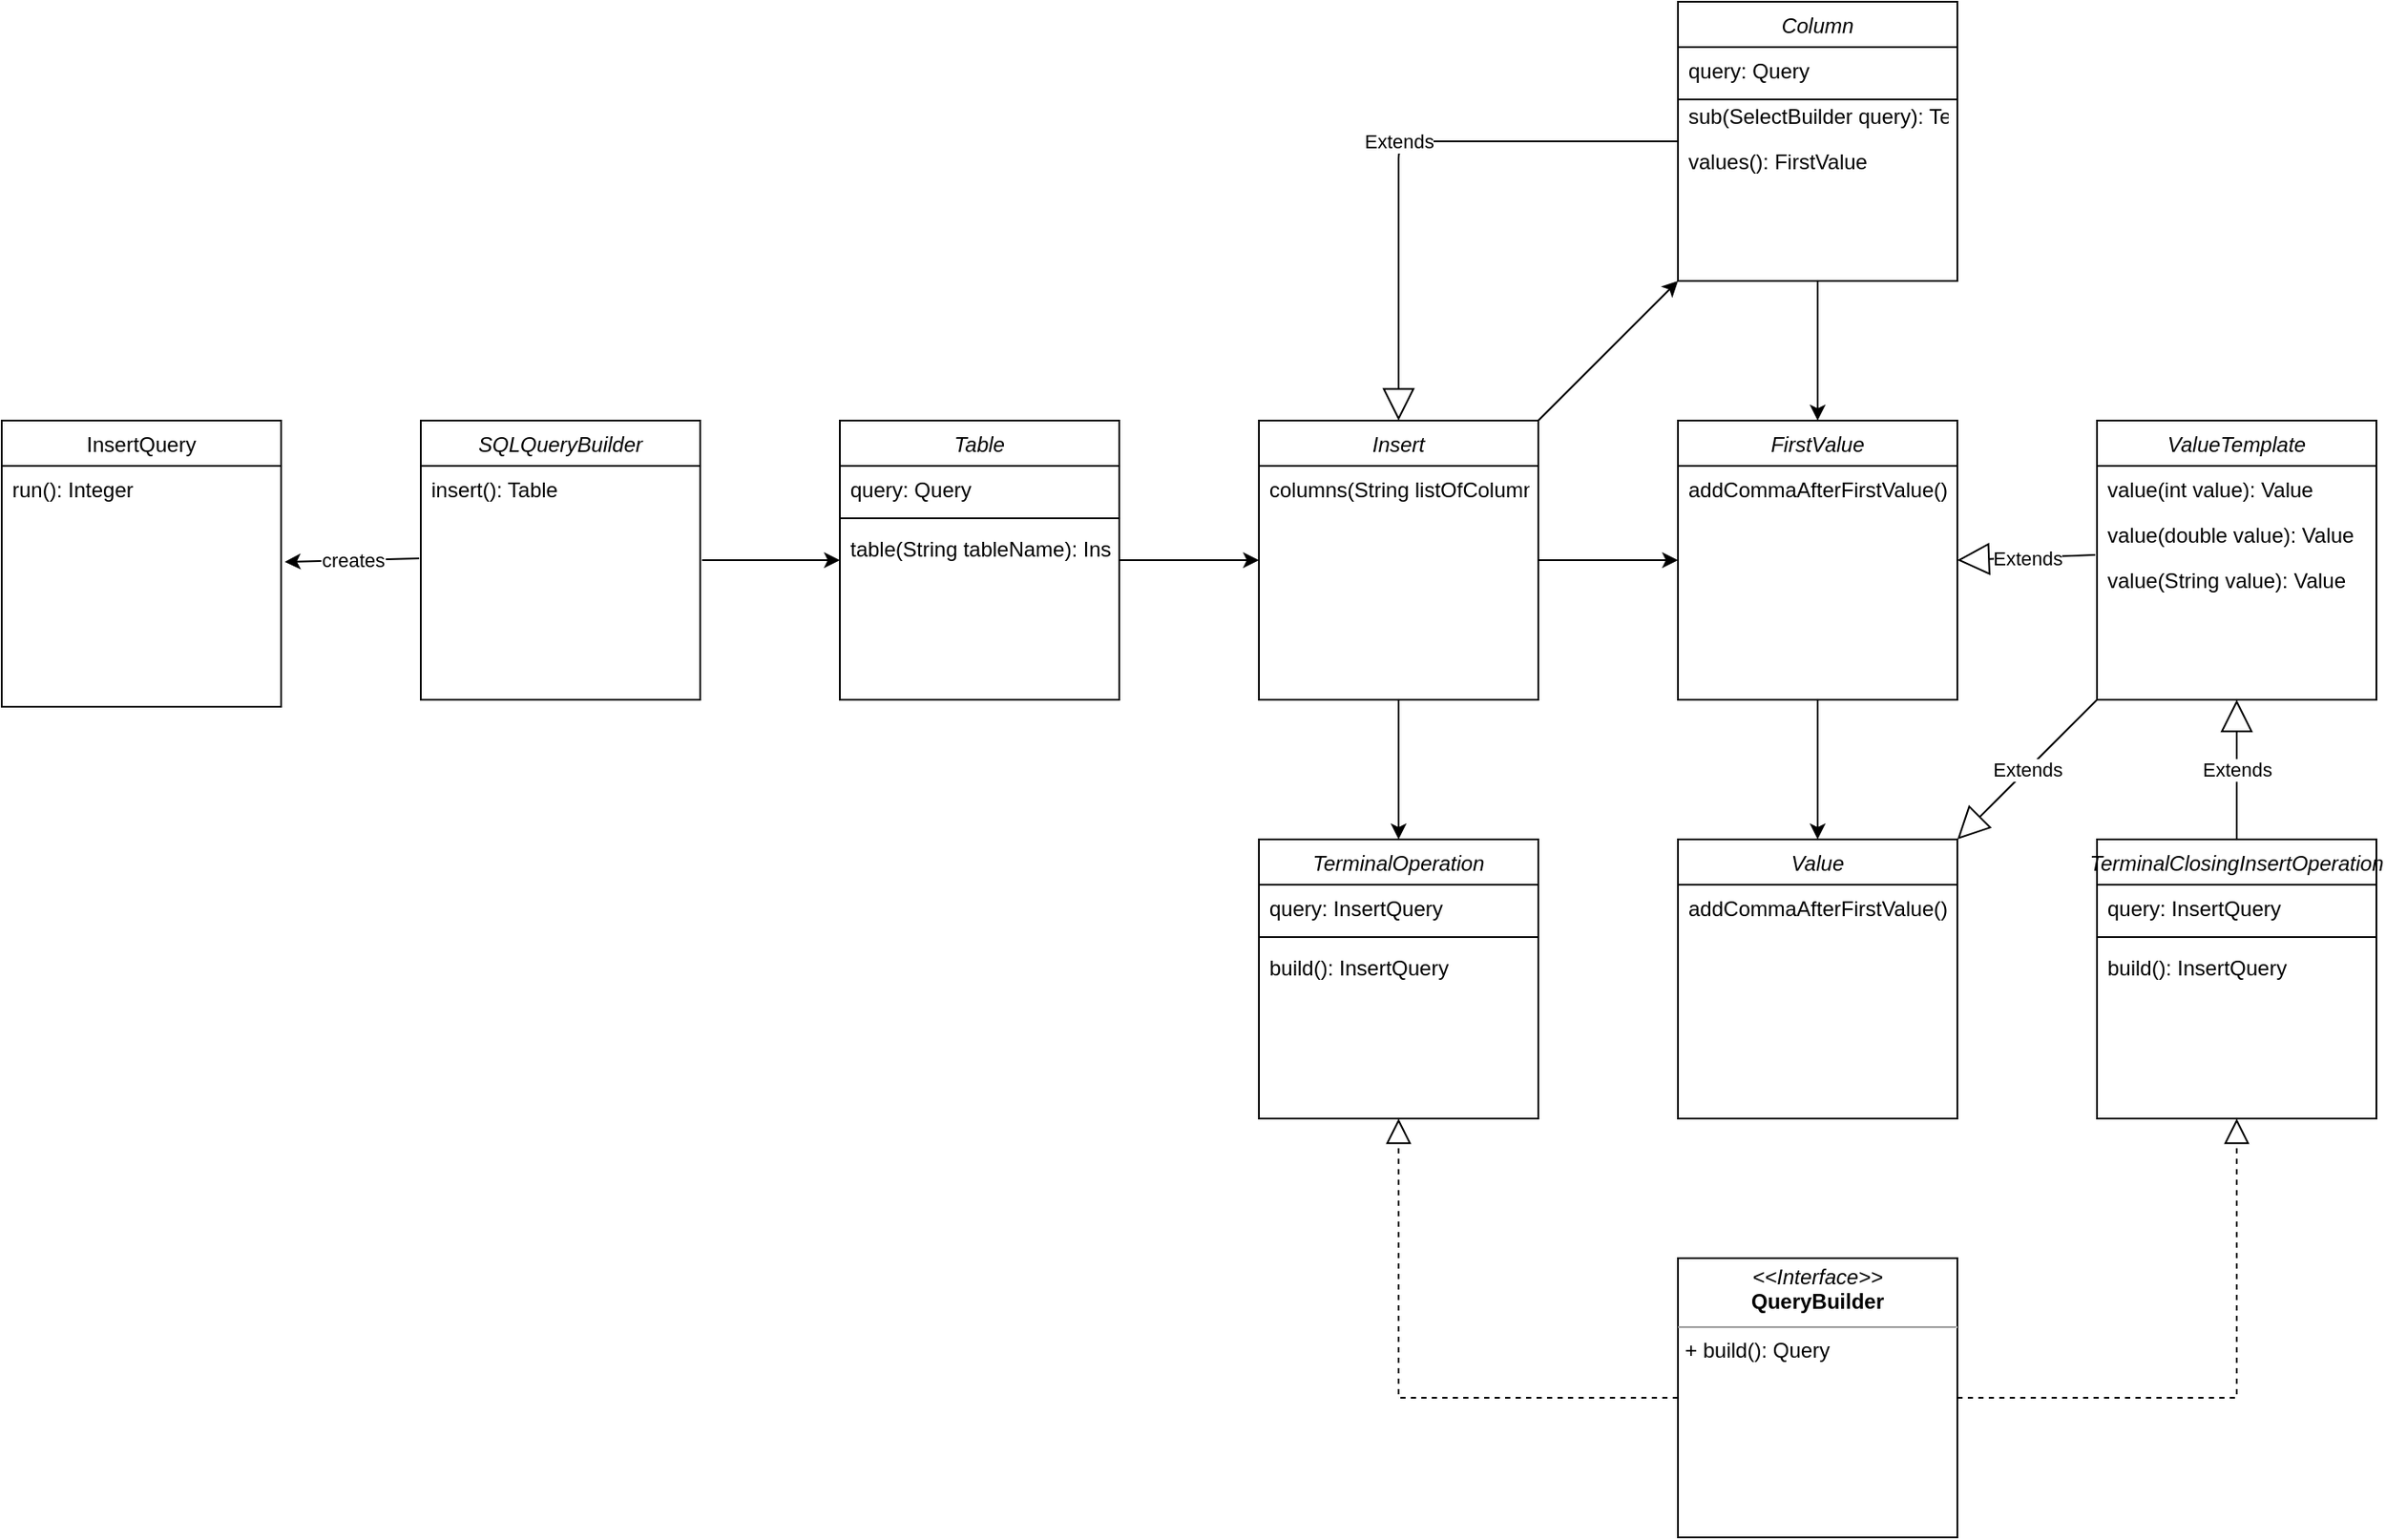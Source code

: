 <mxfile version="14.7.6" type="device" pages="2"><diagram id="C5RBs43oDa-KdzZeNtuy" name="Page-1"><mxGraphModel dx="1853" dy="393" grid="1" gridSize="10" guides="1" tooltips="1" connect="1" arrows="1" fold="1" page="1" pageScale="1" pageWidth="827" pageHeight="1169" math="0" shadow="0"><root><mxCell id="WIyWlLk6GJQsqaUBKTNV-0"/><mxCell id="WIyWlLk6GJQsqaUBKTNV-1" parent="WIyWlLk6GJQsqaUBKTNV-0"/><mxCell id="zkfFHV4jXpPFQw0GAbJ--0" value="SQLQueryBuilder" style="swimlane;fontStyle=2;align=center;verticalAlign=top;childLayout=stackLayout;horizontal=1;startSize=26;horizontalStack=0;resizeParent=1;resizeLast=0;collapsible=1;marginBottom=0;rounded=0;shadow=0;strokeWidth=1;" parent="WIyWlLk6GJQsqaUBKTNV-1" vertex="1"><mxGeometry x="-520" y="320" width="160" height="160" as="geometry"><mxRectangle x="230" y="140" width="160" height="26" as="alternateBounds"/></mxGeometry></mxCell><mxCell id="zkfFHV4jXpPFQw0GAbJ--3" value="insert(): Table" style="text;align=left;verticalAlign=top;spacingLeft=4;spacingRight=4;overflow=hidden;rotatable=0;points=[[0,0.5],[1,0.5]];portConstraint=eastwest;rounded=0;shadow=0;html=0;" parent="zkfFHV4jXpPFQw0GAbJ--0" vertex="1"><mxGeometry y="26" width="160" height="26" as="geometry"/></mxCell><mxCell id="-A2ZZHXAHAgVEaAdOD_s-1" value="Column" style="swimlane;fontStyle=2;align=center;verticalAlign=top;childLayout=stackLayout;horizontal=1;startSize=26;horizontalStack=0;resizeParent=1;resizeLast=0;collapsible=1;marginBottom=0;rounded=0;shadow=0;strokeWidth=1;" parent="WIyWlLk6GJQsqaUBKTNV-1" vertex="1"><mxGeometry x="200" y="80" width="160" height="160" as="geometry"><mxRectangle x="230" y="140" width="160" height="26" as="alternateBounds"/></mxGeometry></mxCell><mxCell id="tbQ6OSmAjbRKkFWswE3g-10" value="query: Query" style="text;align=left;verticalAlign=top;spacingLeft=4;spacingRight=4;overflow=hidden;rotatable=0;points=[[0,0.5],[1,0.5]];portConstraint=eastwest;" parent="-A2ZZHXAHAgVEaAdOD_s-1" vertex="1"><mxGeometry y="26" width="160" height="26" as="geometry"/></mxCell><mxCell id="IlKBuvgpN6NZI4kw_UP--13" value="sub(SelectBuilder query): TerminalOperation" style="text;align=left;verticalAlign=top;spacingLeft=4;spacingRight=4;overflow=hidden;rotatable=0;points=[[0,0.5],[1,0.5]];portConstraint=eastwest;" parent="-A2ZZHXAHAgVEaAdOD_s-1" vertex="1"><mxGeometry y="52" width="160" height="26" as="geometry"/></mxCell><mxCell id="IlKBuvgpN6NZI4kw_UP--19" value="values(): FirstValue" style="text;align=left;verticalAlign=top;spacingLeft=4;spacingRight=4;overflow=hidden;rotatable=0;points=[[0,0.5],[1,0.5]];portConstraint=eastwest;" parent="-A2ZZHXAHAgVEaAdOD_s-1" vertex="1"><mxGeometry y="78" width="160" height="26" as="geometry"/></mxCell><mxCell id="-py5aU6PussctRNMn0C5-0" value="" style="endArrow=classic;html=1;entryX=0;entryY=0.5;entryDx=0;entryDy=0;" parent="WIyWlLk6GJQsqaUBKTNV-1" target="-py5aU6PussctRNMn0C5-1" edge="1"><mxGeometry width="50" height="50" relative="1" as="geometry"><mxPoint x="-359" y="400" as="sourcePoint"/><mxPoint x="-120" y="450" as="targetPoint"/></mxGeometry></mxCell><mxCell id="-py5aU6PussctRNMn0C5-1" value="Table" style="swimlane;fontStyle=2;align=center;verticalAlign=top;childLayout=stackLayout;horizontal=1;startSize=26;horizontalStack=0;resizeParent=1;resizeLast=0;collapsible=1;marginBottom=0;rounded=0;shadow=0;strokeWidth=1;" parent="WIyWlLk6GJQsqaUBKTNV-1" vertex="1"><mxGeometry x="-280" y="320" width="160" height="160" as="geometry"><mxRectangle x="230" y="140" width="160" height="26" as="alternateBounds"/></mxGeometry></mxCell><mxCell id="tbQ6OSmAjbRKkFWswE3g-9" value="query: Query" style="text;align=left;verticalAlign=top;spacingLeft=4;spacingRight=4;overflow=hidden;rotatable=0;points=[[0,0.5],[1,0.5]];portConstraint=eastwest;" parent="-py5aU6PussctRNMn0C5-1" vertex="1"><mxGeometry y="26" width="160" height="26" as="geometry"/></mxCell><mxCell id="tbQ6OSmAjbRKkFWswE3g-18" value="" style="line;strokeWidth=1;fillColor=none;align=left;verticalAlign=middle;spacingTop=-1;spacingLeft=3;spacingRight=3;rotatable=0;labelPosition=right;points=[];portConstraint=eastwest;" parent="-py5aU6PussctRNMn0C5-1" vertex="1"><mxGeometry y="52" width="160" height="8" as="geometry"/></mxCell><mxCell id="-py5aU6PussctRNMn0C5-2" value="table(String tableName): Insert" style="text;align=left;verticalAlign=top;spacingLeft=4;spacingRight=4;overflow=hidden;rotatable=0;points=[[0,0.5],[1,0.5]];portConstraint=eastwest;" parent="-py5aU6PussctRNMn0C5-1" vertex="1"><mxGeometry y="60" width="160" height="26" as="geometry"/></mxCell><mxCell id="-py5aU6PussctRNMn0C5-3" value="" style="endArrow=classic;html=1;entryX=0;entryY=0.5;entryDx=0;entryDy=0;exitX=1;exitY=0.5;exitDx=0;exitDy=0;" parent="WIyWlLk6GJQsqaUBKTNV-1" source="-py5aU6PussctRNMn0C5-1" target="qONYVviZJ_9CY08xs7ug-0" edge="1"><mxGeometry width="50" height="50" relative="1" as="geometry"><mxPoint x="-349" y="410" as="sourcePoint"/><mxPoint x="-270" y="410" as="targetPoint"/></mxGeometry></mxCell><mxCell id="qONYVviZJ_9CY08xs7ug-0" value="Insert" style="swimlane;fontStyle=2;align=center;verticalAlign=top;childLayout=stackLayout;horizontal=1;startSize=26;horizontalStack=0;resizeParent=1;resizeLast=0;collapsible=1;marginBottom=0;rounded=0;shadow=0;strokeWidth=1;" parent="WIyWlLk6GJQsqaUBKTNV-1" vertex="1"><mxGeometry x="-40" y="320" width="160" height="160" as="geometry"><mxRectangle x="230" y="140" width="160" height="26" as="alternateBounds"/></mxGeometry></mxCell><mxCell id="qONYVviZJ_9CY08xs7ug-1" value="columns(String listOfColumns): Column" style="text;align=left;verticalAlign=top;spacingLeft=4;spacingRight=4;overflow=hidden;rotatable=0;points=[[0,0.5],[1,0.5]];portConstraint=eastwest;" parent="qONYVviZJ_9CY08xs7ug-0" vertex="1"><mxGeometry y="26" width="160" height="26" as="geometry"/></mxCell><mxCell id="qONYVviZJ_9CY08xs7ug-2" value="FirstValue" style="swimlane;fontStyle=2;align=center;verticalAlign=top;childLayout=stackLayout;horizontal=1;startSize=26;horizontalStack=0;resizeParent=1;resizeLast=0;collapsible=1;marginBottom=0;rounded=0;shadow=0;strokeWidth=1;" parent="WIyWlLk6GJQsqaUBKTNV-1" vertex="1"><mxGeometry x="200" y="320" width="160" height="160" as="geometry"><mxRectangle x="230" y="140" width="160" height="26" as="alternateBounds"/></mxGeometry></mxCell><mxCell id="IlKBuvgpN6NZI4kw_UP--7" value="addCommaAfterFirstValue(): void" style="text;align=left;verticalAlign=top;spacingLeft=4;spacingRight=4;overflow=hidden;rotatable=0;points=[[0,0.5],[1,0.5]];portConstraint=eastwest;" parent="qONYVviZJ_9CY08xs7ug-2" vertex="1"><mxGeometry y="26" width="160" height="26" as="geometry"/></mxCell><mxCell id="qONYVviZJ_9CY08xs7ug-4" value="" style="endArrow=classic;html=1;exitX=1;exitY=0;exitDx=0;exitDy=0;entryX=0;entryY=1;entryDx=0;entryDy=0;" parent="WIyWlLk6GJQsqaUBKTNV-1" source="qONYVviZJ_9CY08xs7ug-0" target="-A2ZZHXAHAgVEaAdOD_s-1" edge="1"><mxGeometry width="50" height="50" relative="1" as="geometry"><mxPoint x="-110" y="170" as="sourcePoint"/><mxPoint x="160" y="440" as="targetPoint"/></mxGeometry></mxCell><mxCell id="qONYVviZJ_9CY08xs7ug-5" value="" style="endArrow=classic;html=1;exitX=1;exitY=0.5;exitDx=0;exitDy=0;" parent="WIyWlLk6GJQsqaUBKTNV-1" source="qONYVviZJ_9CY08xs7ug-0" edge="1"><mxGeometry width="50" height="50" relative="1" as="geometry"><mxPoint x="130" y="410" as="sourcePoint"/><mxPoint x="200" y="400" as="targetPoint"/></mxGeometry></mxCell><mxCell id="xsJKG0NmloX20EJAKpzb-0" value="TerminalOperation" style="swimlane;fontStyle=2;align=center;verticalAlign=top;childLayout=stackLayout;horizontal=1;startSize=26;horizontalStack=0;resizeParent=1;resizeLast=0;collapsible=1;marginBottom=0;rounded=0;shadow=0;strokeWidth=1;" parent="WIyWlLk6GJQsqaUBKTNV-1" vertex="1"><mxGeometry x="-40" y="560" width="160" height="160" as="geometry"><mxRectangle x="230" y="140" width="160" height="26" as="alternateBounds"/></mxGeometry></mxCell><mxCell id="tbQ6OSmAjbRKkFWswE3g-11" value="query: InsertQuery" style="text;align=left;verticalAlign=top;spacingLeft=4;spacingRight=4;overflow=hidden;rotatable=0;points=[[0,0.5],[1,0.5]];portConstraint=eastwest;" parent="xsJKG0NmloX20EJAKpzb-0" vertex="1"><mxGeometry y="26" width="160" height="26" as="geometry"/></mxCell><mxCell id="tbQ6OSmAjbRKkFWswE3g-20" value="" style="line;strokeWidth=1;fillColor=none;align=left;verticalAlign=middle;spacingTop=-1;spacingLeft=3;spacingRight=3;rotatable=0;labelPosition=right;points=[];portConstraint=eastwest;" parent="xsJKG0NmloX20EJAKpzb-0" vertex="1"><mxGeometry y="52" width="160" height="8" as="geometry"/></mxCell><mxCell id="xsJKG0NmloX20EJAKpzb-1" value="build(): InsertQuery" style="text;align=left;verticalAlign=top;spacingLeft=4;spacingRight=4;overflow=hidden;rotatable=0;points=[[0,0.5],[1,0.5]];portConstraint=eastwest;" parent="xsJKG0NmloX20EJAKpzb-0" vertex="1"><mxGeometry y="60" width="160" height="26" as="geometry"/></mxCell><mxCell id="IlKBuvgpN6NZI4kw_UP--4" value="" style="endArrow=classic;html=1;exitX=0.5;exitY=1;exitDx=0;exitDy=0;entryX=0.5;entryY=0;entryDx=0;entryDy=0;" parent="WIyWlLk6GJQsqaUBKTNV-1" source="-A2ZZHXAHAgVEaAdOD_s-1" target="qONYVviZJ_9CY08xs7ug-2" edge="1"><mxGeometry width="50" height="50" relative="1" as="geometry"><mxPoint x="130" y="330" as="sourcePoint"/><mxPoint x="210" y="250" as="targetPoint"/></mxGeometry></mxCell><mxCell id="IlKBuvgpN6NZI4kw_UP--6" value="" style="endArrow=classic;html=1;exitX=0.5;exitY=1;exitDx=0;exitDy=0;entryX=0.5;entryY=0;entryDx=0;entryDy=0;" parent="WIyWlLk6GJQsqaUBKTNV-1" source="qONYVviZJ_9CY08xs7ug-0" target="xsJKG0NmloX20EJAKpzb-0" edge="1"><mxGeometry width="50" height="50" relative="1" as="geometry"><mxPoint x="130" y="410" as="sourcePoint"/><mxPoint x="200" y="560" as="targetPoint"/></mxGeometry></mxCell><mxCell id="IlKBuvgpN6NZI4kw_UP--10" value="ValueTemplate" style="swimlane;fontStyle=2;align=center;verticalAlign=top;childLayout=stackLayout;horizontal=1;startSize=26;horizontalStack=0;resizeParent=1;resizeLast=0;collapsible=1;marginBottom=0;rounded=0;shadow=0;strokeWidth=1;" parent="WIyWlLk6GJQsqaUBKTNV-1" vertex="1"><mxGeometry x="440" y="320" width="160" height="160" as="geometry"><mxRectangle x="230" y="140" width="160" height="26" as="alternateBounds"/></mxGeometry></mxCell><mxCell id="IlKBuvgpN6NZI4kw_UP--11" value="value(int value): Value" style="text;align=left;verticalAlign=top;spacingLeft=4;spacingRight=4;overflow=hidden;rotatable=0;points=[[0,0.5],[1,0.5]];portConstraint=eastwest;" parent="IlKBuvgpN6NZI4kw_UP--10" vertex="1"><mxGeometry y="26" width="160" height="26" as="geometry"/></mxCell><mxCell id="RvGhCgrkiB0L9WwSdFWS-0" value="value(double value): Value" style="text;align=left;verticalAlign=top;spacingLeft=4;spacingRight=4;overflow=hidden;rotatable=0;points=[[0,0.5],[1,0.5]];portConstraint=eastwest;" parent="IlKBuvgpN6NZI4kw_UP--10" vertex="1"><mxGeometry y="52" width="160" height="26" as="geometry"/></mxCell><mxCell id="IlKBuvgpN6NZI4kw_UP--12" value="value(String value): Value" style="text;align=left;verticalAlign=top;spacingLeft=4;spacingRight=4;overflow=hidden;rotatable=0;points=[[0,0.5],[1,0.5]];portConstraint=eastwest;" parent="IlKBuvgpN6NZI4kw_UP--10" vertex="1"><mxGeometry y="78" width="160" height="26" as="geometry"/></mxCell><mxCell id="IlKBuvgpN6NZI4kw_UP--14" value="Extends" style="endArrow=block;endSize=16;endFill=0;html=1;entryX=1;entryY=0;entryDx=0;entryDy=0;exitX=0;exitY=1;exitDx=0;exitDy=0;" parent="WIyWlLk6GJQsqaUBKTNV-1" source="IlKBuvgpN6NZI4kw_UP--10" target="IlKBuvgpN6NZI4kw_UP--20" edge="1"><mxGeometry width="160" relative="1" as="geometry"><mxPoint x="130" y="610" as="sourcePoint"/><mxPoint x="290" y="610" as="targetPoint"/></mxGeometry></mxCell><mxCell id="IlKBuvgpN6NZI4kw_UP--15" value="Extends" style="endArrow=block;endSize=16;endFill=0;html=1;exitX=-0.006;exitY=-0.038;exitDx=0;exitDy=0;entryX=1;entryY=0.5;entryDx=0;entryDy=0;exitPerimeter=0;" parent="WIyWlLk6GJQsqaUBKTNV-1" source="IlKBuvgpN6NZI4kw_UP--12" target="qONYVviZJ_9CY08xs7ug-2" edge="1"><mxGeometry width="160" relative="1" as="geometry"><mxPoint x="450" y="410" as="sourcePoint"/><mxPoint x="360" y="160" as="targetPoint"/></mxGeometry></mxCell><mxCell id="IlKBuvgpN6NZI4kw_UP--17" value="Extends" style="endArrow=block;endSize=16;endFill=0;html=1;entryX=0.5;entryY=0;entryDx=0;entryDy=0;exitX=0;exitY=0.5;exitDx=0;exitDy=0;" parent="WIyWlLk6GJQsqaUBKTNV-1" source="-A2ZZHXAHAgVEaAdOD_s-1" target="qONYVviZJ_9CY08xs7ug-0" edge="1"><mxGeometry width="160" relative="1" as="geometry"><mxPoint x="130" y="170" as="sourcePoint"/><mxPoint x="210" y="170" as="targetPoint"/><Array as="points"><mxPoint x="40" y="160"/></Array></mxGeometry></mxCell><mxCell id="IlKBuvgpN6NZI4kw_UP--20" value="Value" style="swimlane;fontStyle=2;align=center;verticalAlign=top;childLayout=stackLayout;horizontal=1;startSize=26;horizontalStack=0;resizeParent=1;resizeLast=0;collapsible=1;marginBottom=0;rounded=0;shadow=0;strokeWidth=1;" parent="WIyWlLk6GJQsqaUBKTNV-1" vertex="1"><mxGeometry x="200" y="560" width="160" height="160" as="geometry"><mxRectangle x="230" y="140" width="160" height="26" as="alternateBounds"/></mxGeometry></mxCell><mxCell id="IlKBuvgpN6NZI4kw_UP--21" value="addCommaAfterFirstValue(): void" style="text;align=left;verticalAlign=top;spacingLeft=4;spacingRight=4;overflow=hidden;rotatable=0;points=[[0,0.5],[1,0.5]];portConstraint=eastwest;" parent="IlKBuvgpN6NZI4kw_UP--20" vertex="1"><mxGeometry y="26" width="160" height="26" as="geometry"/></mxCell><mxCell id="IlKBuvgpN6NZI4kw_UP--22" value="" style="endArrow=classic;html=1;entryX=0.5;entryY=0;entryDx=0;entryDy=0;exitX=0.5;exitY=1;exitDx=0;exitDy=0;entryPerimeter=0;" parent="WIyWlLk6GJQsqaUBKTNV-1" source="qONYVviZJ_9CY08xs7ug-2" target="IlKBuvgpN6NZI4kw_UP--20" edge="1"><mxGeometry width="50" height="50" relative="1" as="geometry"><mxPoint x="360" y="400" as="sourcePoint"/><mxPoint x="210" y="410" as="targetPoint"/></mxGeometry></mxCell><mxCell id="RvGhCgrkiB0L9WwSdFWS-1" value="&lt;p style=&quot;margin: 0px ; margin-top: 4px ; text-align: center&quot;&gt;&lt;i&gt;&amp;lt;&amp;lt;Interface&amp;gt;&amp;gt;&lt;/i&gt;&lt;br&gt;&lt;b&gt;QueryBuilder&lt;/b&gt;&lt;/p&gt;&lt;hr size=&quot;1&quot;&gt;&lt;p style=&quot;margin: 0px ; margin-left: 4px&quot;&gt;&lt;/p&gt;&lt;p style=&quot;margin: 0px ; margin-left: 4px&quot;&gt;+ build(): Query&lt;/p&gt;" style="verticalAlign=top;align=left;overflow=fill;fontSize=12;fontFamily=Helvetica;html=1;" parent="WIyWlLk6GJQsqaUBKTNV-1" vertex="1"><mxGeometry x="200" y="800" width="160" height="160" as="geometry"/></mxCell><mxCell id="RvGhCgrkiB0L9WwSdFWS-2" value="" style="endArrow=block;dashed=1;endFill=0;endSize=12;html=1;rounded=0;edgeStyle=orthogonalEdgeStyle;entryX=0.5;entryY=1;entryDx=0;entryDy=0;exitX=0;exitY=0.5;exitDx=0;exitDy=0;" parent="WIyWlLk6GJQsqaUBKTNV-1" source="RvGhCgrkiB0L9WwSdFWS-1" target="xsJKG0NmloX20EJAKpzb-0" edge="1"><mxGeometry width="160" relative="1" as="geometry"><mxPoint x="40" y="800" as="sourcePoint"/><mxPoint x="470" y="620" as="targetPoint"/></mxGeometry></mxCell><mxCell id="tbQ6OSmAjbRKkFWswE3g-7" value="" style="endArrow=classic;html=1;exitX=-0.006;exitY=0.962;exitDx=0;exitDy=0;exitPerimeter=0;entryX=1.013;entryY=0.808;entryDx=0;entryDy=0;entryPerimeter=0;" parent="WIyWlLk6GJQsqaUBKTNV-1" edge="1"><mxGeometry relative="1" as="geometry"><mxPoint x="-520.96" y="399.012" as="sourcePoint"/><mxPoint x="-597.92" y="401.008" as="targetPoint"/></mxGeometry></mxCell><mxCell id="tbQ6OSmAjbRKkFWswE3g-8" value="creates" style="edgeLabel;resizable=0;html=1;align=center;verticalAlign=middle;" parent="tbQ6OSmAjbRKkFWswE3g-7" connectable="0" vertex="1"><mxGeometry relative="1" as="geometry"/></mxCell><mxCell id="tbQ6OSmAjbRKkFWswE3g-12" value="TerminalClosingInsertOperation" style="swimlane;fontStyle=2;align=center;verticalAlign=top;childLayout=stackLayout;horizontal=1;startSize=26;horizontalStack=0;resizeParent=1;resizeLast=0;collapsible=1;marginBottom=0;rounded=0;shadow=0;strokeWidth=1;" parent="WIyWlLk6GJQsqaUBKTNV-1" vertex="1"><mxGeometry x="440" y="560" width="160" height="160" as="geometry"><mxRectangle x="230" y="140" width="160" height="26" as="alternateBounds"/></mxGeometry></mxCell><mxCell id="tbQ6OSmAjbRKkFWswE3g-13" value="query: InsertQuery" style="text;align=left;verticalAlign=top;spacingLeft=4;spacingRight=4;overflow=hidden;rotatable=0;points=[[0,0.5],[1,0.5]];portConstraint=eastwest;" parent="tbQ6OSmAjbRKkFWswE3g-12" vertex="1"><mxGeometry y="26" width="160" height="26" as="geometry"/></mxCell><mxCell id="tbQ6OSmAjbRKkFWswE3g-19" value="" style="line;strokeWidth=1;fillColor=none;align=left;verticalAlign=middle;spacingTop=-1;spacingLeft=3;spacingRight=3;rotatable=0;labelPosition=right;points=[];portConstraint=eastwest;" parent="tbQ6OSmAjbRKkFWswE3g-12" vertex="1"><mxGeometry y="52" width="160" height="8" as="geometry"/></mxCell><mxCell id="tbQ6OSmAjbRKkFWswE3g-14" value="build(): InsertQuery" style="text;align=left;verticalAlign=top;spacingLeft=4;spacingRight=4;overflow=hidden;rotatable=0;points=[[0,0.5],[1,0.5]];portConstraint=eastwest;" parent="tbQ6OSmAjbRKkFWswE3g-12" vertex="1"><mxGeometry y="60" width="160" height="26" as="geometry"/></mxCell><mxCell id="tbQ6OSmAjbRKkFWswE3g-15" value="Extends" style="endArrow=block;endSize=16;endFill=0;html=1;exitX=0.5;exitY=0;exitDx=0;exitDy=0;" parent="WIyWlLk6GJQsqaUBKTNV-1" source="tbQ6OSmAjbRKkFWswE3g-12" edge="1"><mxGeometry width="160" relative="1" as="geometry"><mxPoint x="450" y="490" as="sourcePoint"/><mxPoint x="520" y="480" as="targetPoint"/></mxGeometry></mxCell><mxCell id="tbQ6OSmAjbRKkFWswE3g-16" value="" style="endArrow=block;dashed=1;endFill=0;endSize=12;html=1;rounded=0;edgeStyle=orthogonalEdgeStyle;entryX=0.5;entryY=1;entryDx=0;entryDy=0;exitX=1;exitY=0.5;exitDx=0;exitDy=0;" parent="WIyWlLk6GJQsqaUBKTNV-1" source="RvGhCgrkiB0L9WwSdFWS-1" target="tbQ6OSmAjbRKkFWswE3g-12" edge="1"><mxGeometry width="160" relative="1" as="geometry"><mxPoint x="210" y="890" as="sourcePoint"/><mxPoint x="50" y="730" as="targetPoint"/></mxGeometry></mxCell><mxCell id="tbQ6OSmAjbRKkFWswE3g-17" value="" style="line;strokeWidth=1;fillColor=none;align=left;verticalAlign=middle;spacingTop=-1;spacingLeft=3;spacingRight=3;rotatable=0;labelPosition=right;points=[];portConstraint=eastwest;" parent="WIyWlLk6GJQsqaUBKTNV-1" vertex="1"><mxGeometry x="200" y="132" width="160" height="8" as="geometry"/></mxCell><mxCell id="2qpLGCytj2pKO6why-l5-0" value="InsertQuery" style="swimlane;fontStyle=0;align=center;verticalAlign=top;childLayout=stackLayout;horizontal=1;startSize=26;horizontalStack=0;resizeParent=1;resizeLast=0;collapsible=1;marginBottom=0;rounded=0;shadow=0;strokeWidth=1;" vertex="1" parent="WIyWlLk6GJQsqaUBKTNV-1"><mxGeometry x="-760" y="320" width="160" height="164" as="geometry"><mxRectangle x="550" y="140" width="160" height="26" as="alternateBounds"/></mxGeometry></mxCell><mxCell id="2qpLGCytj2pKO6why-l5-1" value="run(): Integer" style="text;align=left;verticalAlign=top;spacingLeft=4;spacingRight=4;overflow=hidden;rotatable=0;points=[[0,0.5],[1,0.5]];portConstraint=eastwest;" vertex="1" parent="2qpLGCytj2pKO6why-l5-0"><mxGeometry y="26" width="160" height="26" as="geometry"/></mxCell></root></mxGraphModel></diagram><diagram id="Rwzb_fwGRFrUSgduJv_B" name="Page-2"><mxGraphModel dx="1026" dy="393" grid="1" gridSize="10" guides="1" tooltips="1" connect="1" arrows="1" fold="1" page="1" pageScale="1" pageWidth="850" pageHeight="1100" math="0" shadow="0"><root><mxCell id="NJ8By8AiVWSf_DSNwfE--0"/><mxCell id="NJ8By8AiVWSf_DSNwfE--1" parent="NJ8By8AiVWSf_DSNwfE--0"/></root></mxGraphModel></diagram></mxfile>